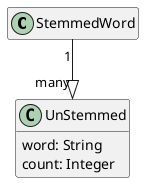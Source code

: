 @startuml stemmed_word

class StemmedWord

class UnStemmed {
    word: String
    count: Integer
}

StemmedWord "1"--|>"many" UnStemmed


hide empty members

@enduml